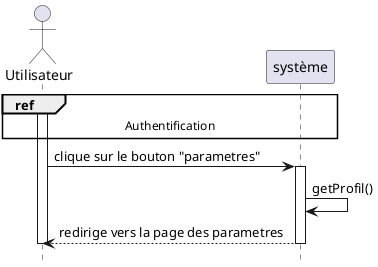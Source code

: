 @startuml consult_settings_page

hide footbox


actor "Utilisateur" as user
participant "système" as system

ref over user, system : Authentification
activate user
user -> system : clique sur le bouton "parametres"
activate system
system -> system : getProfil()
system --> user : redirige vers la page des parametres

deactivate system
deactivate user
